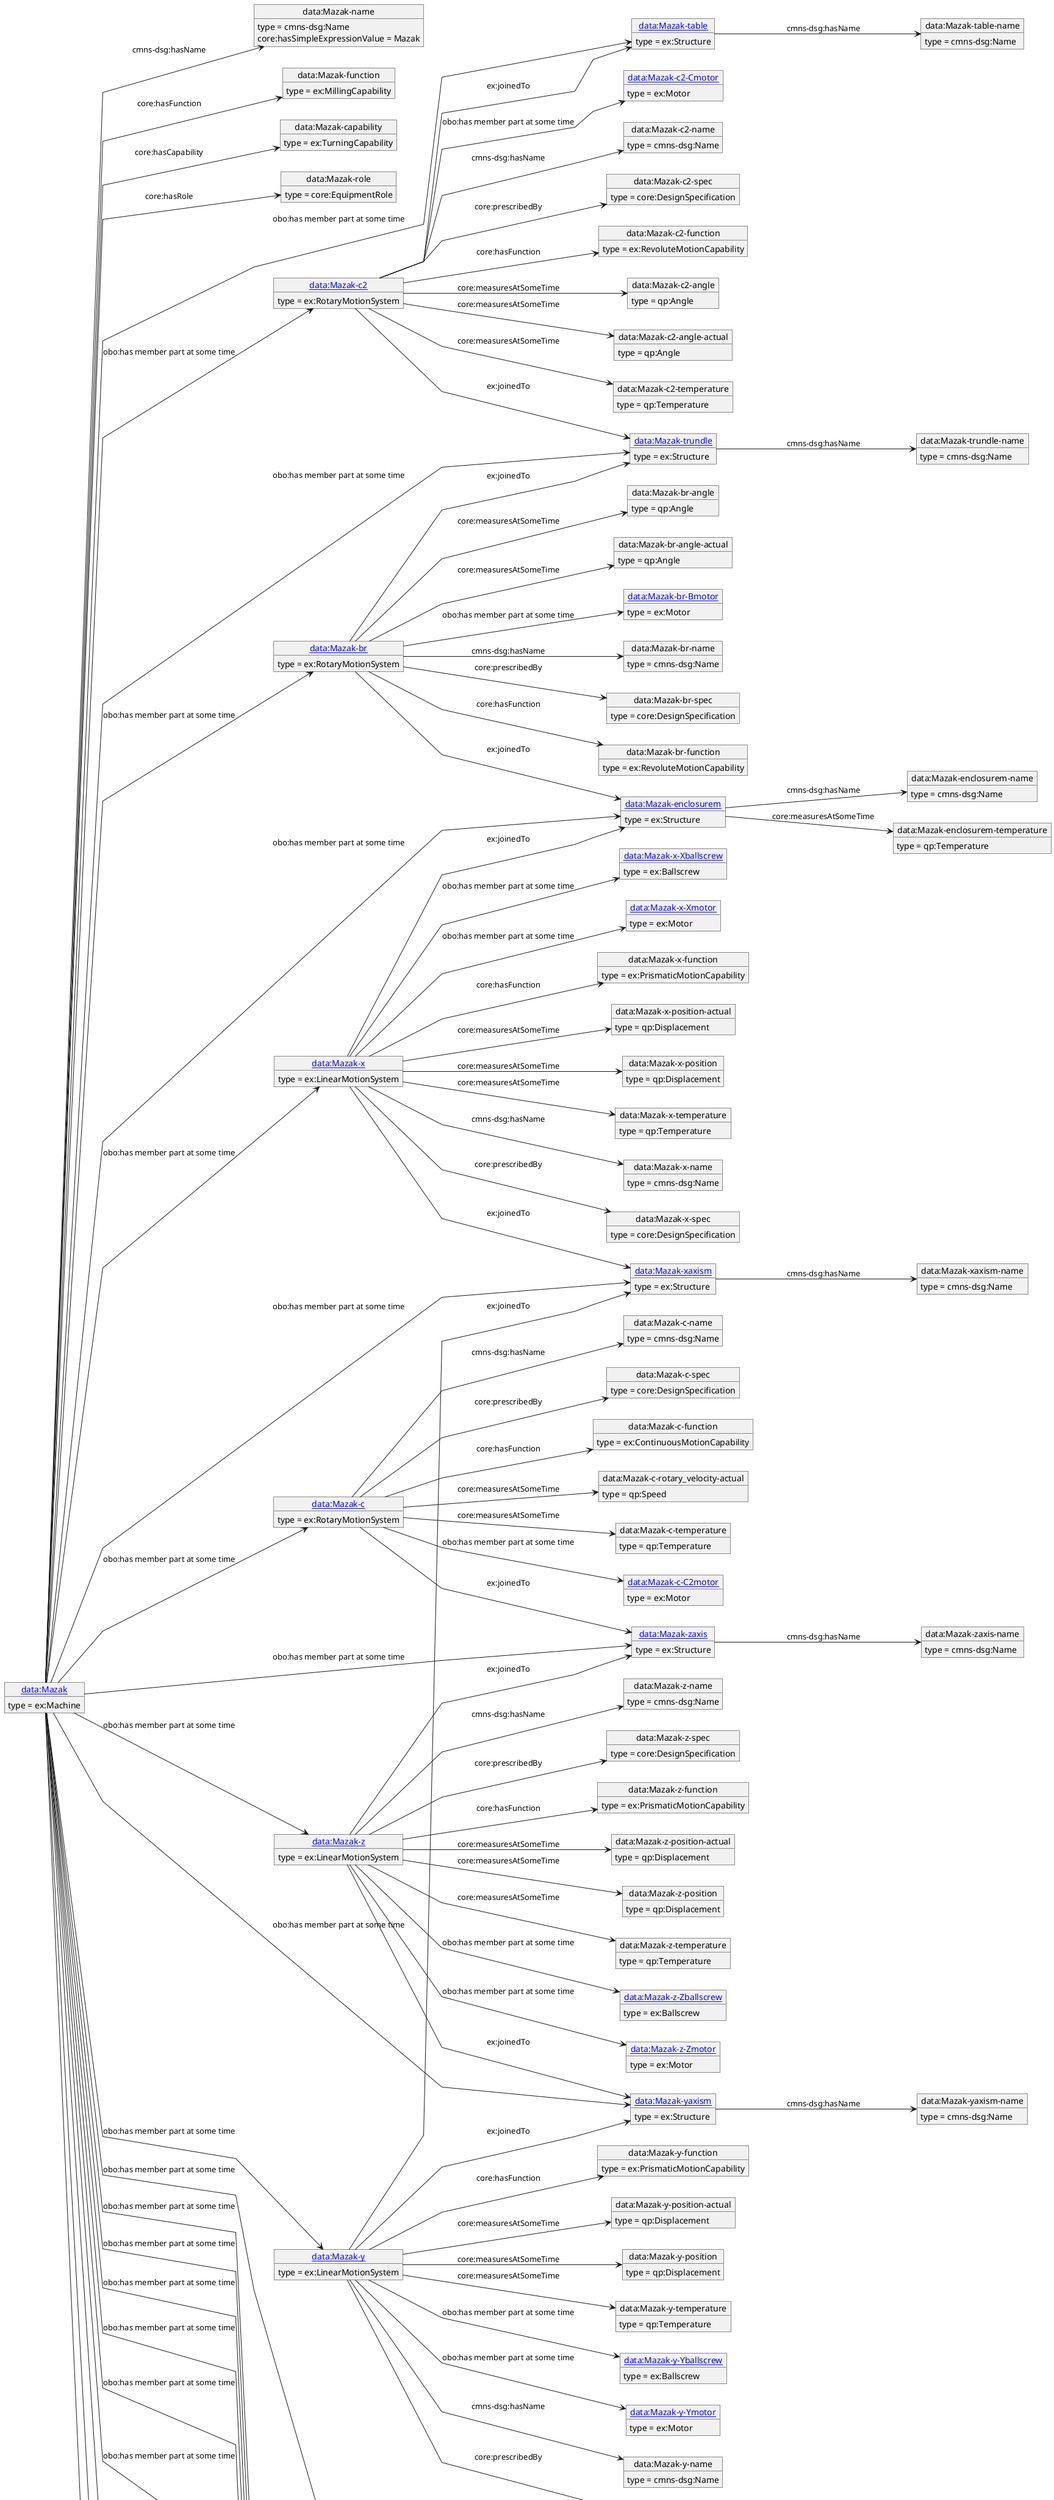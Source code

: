 @startuml
skinparam linetype polyline
left to right direction
object "[[./Mazak.html data:Mazak]]" as o1 {
 type = ex:Machine
 }
object "data:Mazak-name" as o2 {
 type = cmns-dsg:Name
 }
object "data:Mazak-function" as o3 {
 type = ex:MillingCapability
 }
object "data:Mazak-capability" as o4 {
 type = ex:TurningCapability
 }
object "data:Mazak-role" as o5 {
 type = core:EquipmentRole
 }
object "[[./Mazak-xaxism.html data:Mazak-xaxism]]" as o6 {
 type = ex:Structure
 }
object "data:Mazak-xaxism-name" as o7 {
 type = cmns-dsg:Name
 }
object "[[./Mazak-yaxism.html data:Mazak-yaxism]]" as o8 {
 type = ex:Structure
 }
object "data:Mazak-yaxism-name" as o9 {
 type = cmns-dsg:Name
 }
object "[[./Mazak-zaxis.html data:Mazak-zaxis]]" as o10 {
 type = ex:Structure
 }
object "data:Mazak-zaxis-name" as o11 {
 type = cmns-dsg:Name
 }
object "[[./Mazak-table.html data:Mazak-table]]" as o12 {
 type = ex:Structure
 }
object "data:Mazak-table-name" as o13 {
 type = cmns-dsg:Name
 }
object "[[./Mazak-trundle.html data:Mazak-trundle]]" as o14 {
 type = ex:Structure
 }
object "data:Mazak-trundle-name" as o15 {
 type = cmns-dsg:Name
 }
object "[[./Mazak-x.html data:Mazak-x]]" as o16 {
 type = ex:LinearMotionSystem
 }
object "data:Mazak-x-name" as o17 {
 type = cmns-dsg:Name
 }
object "data:Mazak-x-spec" as o18 {
 type = core:DesignSpecification
 }
object "[[./Mazak-enclosurem.html data:Mazak-enclosurem]]" as o19 {
 type = ex:Structure
 }
object "data:Mazak-x-function" as o20 {
 type = ex:PrismaticMotionCapability
 }
object "data:Mazak-x-position-actual" as o21 {
 type = qp:Displacement
 }
object "data:Mazak-x-position" as o22 {
 type = qp:Displacement
 }
object "data:Mazak-x-temperature" as o23 {
 type = qp:Temperature
 }
object "[[./Mazak-x-Xballscrew.html data:Mazak-x-Xballscrew]]" as o24 {
 type = ex:Ballscrew
 }
object "[[./Mazak-x-Xmotor.html data:Mazak-x-Xmotor]]" as o25 {
 type = ex:Motor
 }
object "[[./Mazak-y.html data:Mazak-y]]" as o26 {
 type = ex:LinearMotionSystem
 }
object "data:Mazak-y-name" as o27 {
 type = cmns-dsg:Name
 }
object "data:Mazak-y-spec" as o28 {
 type = core:DesignSpecification
 }
object "data:Mazak-y-function" as o29 {
 type = ex:PrismaticMotionCapability
 }
object "data:Mazak-y-position-actual" as o30 {
 type = qp:Displacement
 }
object "data:Mazak-y-position" as o31 {
 type = qp:Displacement
 }
object "data:Mazak-y-temperature" as o32 {
 type = qp:Temperature
 }
object "[[./Mazak-y-Yballscrew.html data:Mazak-y-Yballscrew]]" as o33 {
 type = ex:Ballscrew
 }
object "[[./Mazak-y-Ymotor.html data:Mazak-y-Ymotor]]" as o34 {
 type = ex:Motor
 }
object "[[./Mazak-z.html data:Mazak-z]]" as o35 {
 type = ex:LinearMotionSystem
 }
object "data:Mazak-z-name" as o36 {
 type = cmns-dsg:Name
 }
object "data:Mazak-z-spec" as o37 {
 type = core:DesignSpecification
 }
object "data:Mazak-z-function" as o38 {
 type = ex:PrismaticMotionCapability
 }
object "data:Mazak-z-position-actual" as o39 {
 type = qp:Displacement
 }
object "data:Mazak-z-position" as o40 {
 type = qp:Displacement
 }
object "data:Mazak-z-temperature" as o41 {
 type = qp:Temperature
 }
object "[[./Mazak-z-Zballscrew.html data:Mazak-z-Zballscrew]]" as o42 {
 type = ex:Ballscrew
 }
object "[[./Mazak-z-Zmotor.html data:Mazak-z-Zmotor]]" as o43 {
 type = ex:Motor
 }
object "[[./Mazak-c.html data:Mazak-c]]" as o44 {
 type = ex:RotaryMotionSystem
 }
object "data:Mazak-c-name" as o45 {
 type = cmns-dsg:Name
 }
object "data:Mazak-c-spec" as o46 {
 type = core:DesignSpecification
 }
object "data:Mazak-c-function" as o47 {
 type = ex:ContinuousMotionCapability
 }
object "data:Mazak-c-rotary_velocity-actual" as o48 {
 type = qp:Speed
 }
object "data:Mazak-c-temperature" as o49 {
 type = qp:Temperature
 }
object "[[./Mazak-c-C2motor.html data:Mazak-c-C2motor]]" as o50 {
 type = ex:Motor
 }
object "[[./Mazak-br.html data:Mazak-br]]" as o51 {
 type = ex:RotaryMotionSystem
 }
object "data:Mazak-br-name" as o52 {
 type = cmns-dsg:Name
 }
object "data:Mazak-br-spec" as o53 {
 type = core:DesignSpecification
 }
object "data:Mazak-br-function" as o54 {
 type = ex:RevoluteMotionCapability
 }
object "data:Mazak-br-angle" as o55 {
 type = qp:Angle
 }
object "data:Mazak-br-angle-actual" as o56 {
 type = qp:Angle
 }
object "[[./Mazak-br-Bmotor.html data:Mazak-br-Bmotor]]" as o57 {
 type = ex:Motor
 }
object "[[./Mazak-c2.html data:Mazak-c2]]" as o58 {
 type = ex:RotaryMotionSystem
 }
object "data:Mazak-c2-name" as o59 {
 type = cmns-dsg:Name
 }
object "data:Mazak-c2-spec" as o60 {
 type = core:DesignSpecification
 }
object "data:Mazak-c2-function" as o61 {
 type = ex:RevoluteMotionCapability
 }
object "data:Mazak-c2-angle" as o62 {
 type = qp:Angle
 }
object "data:Mazak-c2-angle-actual" as o63 {
 type = qp:Angle
 }
object "data:Mazak-c2-temperature" as o64 {
 type = qp:Temperature
 }
object "[[./Mazak-c2-Cmotor.html data:Mazak-c2-Cmotor]]" as o65 {
 type = ex:Motor
 }
object "[[./Mazak-cont.html data:Mazak-cont]]" as o66 {
 type = ex:ControlSystem
 }
object "data:Mazak-cont-name" as o67 {
 type = cmns-dsg:Name
 }
object "[[./Mazak-cont-path1.html data:Mazak-cont-path1]]" as o68 {
 type = ex:ControlSystemPath
 }
object "[[./Mazak-door1.html data:Mazak-door1]]" as o69 {
 type = obo:object
 }
object "data:Mazak-door1-name" as o70 {
 type = cmns-dsg:Name
 }
object "[[./Mazak-partocc.html data:Mazak-partocc]]" as o71 {
 type = ex:Part
 }
object "data:Mazak-partocc-name" as o72 {
 type = cmns-dsg:Name
 }
object "[[./Mazak-elec.html data:Mazak-elec]]" as o73 {
 type = ex:ElectricalSystem
 }
object "data:Mazak-elec-name" as o74 {
 type = cmns-dsg:Name
 }
object "[[./Mazak-hydraulic.html data:Mazak-hydraulic]]" as o75 {
 type = ex:HydraulicSystem
 }
object "data:Mazak-hydraulic-name" as o76 {
 type = cmns-dsg:Name
 }
object "[[./Mazak-coolant.html data:Mazak-coolant]]" as o77 {
 type = obo:object
 }
object "data:Mazak-coolant-name" as o78 {
 type = cmns-dsg:Name
 }
object "data:Mazak-coolant-temperature" as o79 {
 type = qp:Temperature
 }
object "[[./Mazak-pneumatic.html data:Mazak-pneumatic]]" as o80 {
 type = ex:PneumaticSystem
 }
object "data:Mazak-pneumatic-name" as o81 {
 type = cmns-dsg:Name
 }
object "[[./Mazak-lubrication.html data:Mazak-lubrication]]" as o82 {
 type = ex:LubricationSystem
 }
object "data:Mazak-lubrication-name" as o83 {
 type = cmns-dsg:Name
 }
object "[[./Mazak-personnelm.html data:Mazak-personnelm]]" as o84 {
 type = core:Person
 }
object "data:Mazak-personnelm-name" as o85 {
 type = cmns-dsg:Name
 }
object "[[./Mazak-procstock.html data:Mazak-procstock]]" as o86 {
 type = ex:Stock
 }
object "data:Mazak-procstock-name" as o87 {
 type = cmns-dsg:Name
 }
object "data:Mazak-enclosurem-name" as o88 {
 type = cmns-dsg:Name
 }
object "data:Mazak-enclosurem-temperature" as o89 {
 type = qp:Temperature
 }
o1 --> o2 : cmns-dsg:hasName
o2 : core:hasSimpleExpressionValue = Mazak
o1 --> o3 : core:hasFunction
o1 --> o4 : core:hasCapability
o1 --> o5 : core:hasRole
o1 --> o6 : obo:has member part at some time
o6 --> o7 : cmns-dsg:hasName
o1 --> o8 : obo:has member part at some time
o8 --> o9 : cmns-dsg:hasName
o1 --> o10 : obo:has member part at some time
o10 --> o11 : cmns-dsg:hasName
o1 --> o12 : obo:has member part at some time
o12 --> o13 : cmns-dsg:hasName
o1 --> o14 : obo:has member part at some time
o14 --> o15 : cmns-dsg:hasName
o1 --> o16 : obo:has member part at some time
o16 --> o17 : cmns-dsg:hasName
o16 --> o18 : core:prescribedBy
o16 --> o19 : ex:joinedTo
o16 --> o6 : ex:joinedTo
o16 --> o20 : core:hasFunction
o16 --> o21 : core:measuresAtSomeTime
o16 --> o22 : core:measuresAtSomeTime
o16 --> o23 : core:measuresAtSomeTime
o16 --> o24 : obo:has member part at some time
o16 --> o25 : obo:has member part at some time
o1 --> o26 : obo:has member part at some time
o26 --> o27 : cmns-dsg:hasName
o26 --> o28 : core:prescribedBy
o26 --> o6 : ex:joinedTo
o26 --> o8 : ex:joinedTo
o26 --> o29 : core:hasFunction
o26 --> o30 : core:measuresAtSomeTime
o26 --> o31 : core:measuresAtSomeTime
o26 --> o32 : core:measuresAtSomeTime
o26 --> o33 : obo:has member part at some time
o26 --> o34 : obo:has member part at some time
o1 --> o35 : obo:has member part at some time
o35 --> o36 : cmns-dsg:hasName
o35 --> o37 : core:prescribedBy
o35 --> o8 : ex:joinedTo
o35 --> o10 : ex:joinedTo
o35 --> o38 : core:hasFunction
o35 --> o39 : core:measuresAtSomeTime
o35 --> o40 : core:measuresAtSomeTime
o35 --> o41 : core:measuresAtSomeTime
o35 --> o42 : obo:has member part at some time
o35 --> o43 : obo:has member part at some time
o1 --> o44 : obo:has member part at some time
o44 --> o45 : cmns-dsg:hasName
o44 --> o46 : core:prescribedBy
o44 --> o10 : ex:joinedTo
o44 --> o47 : core:hasFunction
o44 --> o48 : core:measuresAtSomeTime
o44 --> o49 : core:measuresAtSomeTime
o44 --> o50 : obo:has member part at some time
o1 --> o51 : obo:has member part at some time
o51 --> o52 : cmns-dsg:hasName
o51 --> o53 : core:prescribedBy
o51 --> o19 : ex:joinedTo
o51 --> o14 : ex:joinedTo
o51 --> o54 : core:hasFunction
o51 --> o55 : core:measuresAtSomeTime
o51 --> o56 : core:measuresAtSomeTime
o51 --> o57 : obo:has member part at some time
o1 --> o58 : obo:has member part at some time
o58 --> o59 : cmns-dsg:hasName
o58 --> o60 : core:prescribedBy
o58 --> o14 : ex:joinedTo
o58 --> o12 : ex:joinedTo
o58 --> o61 : core:hasFunction
o58 --> o62 : core:measuresAtSomeTime
o58 --> o63 : core:measuresAtSomeTime
o58 --> o64 : core:measuresAtSomeTime
o58 --> o65 : obo:has member part at some time
o1 --> o66 : obo:has member part at some time
o66 --> o67 : cmns-dsg:hasName
o66 --> o68 : obo:has member part at some time
o1 --> o69 : obo:has member part at some time
o69 --> o70 : cmns-dsg:hasName
o1 --> o71 : obo:has member part at some time
o71 --> o72 : cmns-dsg:hasName
o1 --> o73 : obo:has member part at some time
o73 --> o74 : cmns-dsg:hasName
o1 --> o75 : obo:has member part at some time
o75 --> o76 : cmns-dsg:hasName
o1 --> o77 : obo:has member part at some time
o77 --> o78 : cmns-dsg:hasName
o77 --> o79 : core:measuresAtSomeTime
o1 --> o80 : obo:has member part at some time
o80 --> o81 : cmns-dsg:hasName
o1 --> o82 : obo:has member part at some time
o82 --> o83 : cmns-dsg:hasName
o1 --> o84 : obo:has member part at some time
o84 --> o85 : cmns-dsg:hasName
o1 --> o86 : obo:has member part at some time
o86 --> o87 : cmns-dsg:hasName
o1 --> o19 : obo:has member part at some time
o19 --> o88 : cmns-dsg:hasName
o19 --> o89 : core:measuresAtSomeTime
@enduml
